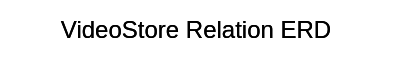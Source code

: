 <mxfile version="10.9.5" type="device"><diagram id="cfqoWD4cOleggZWQCdFQ" name="VideoStore ERD"><mxGraphModel dx="608" dy="293" grid="1" gridSize="10" guides="1" tooltips="1" connect="1" arrows="1" fold="1" page="1" pageScale="1" pageWidth="850" pageHeight="1100" math="0" shadow="0"><root><mxCell id="0"/><mxCell id="1" parent="0"/><mxCell id="TzTwPf3O0_LNsxiBL3vs-2" value="VideoStore Relation ERD" style="text;html=1;strokeColor=none;fillColor=none;align=center;verticalAlign=middle;whiteSpace=wrap;rounded=0;" vertex="1" parent="1"><mxGeometry x="340" y="20" width="196" height="30" as="geometry"/></mxCell><mxCell id="TzTwPf3O0_LNsxiBL3vs-3" value="VideoStore Relation ERD" style="text;html=1;strokeColor=none;fillColor=none;align=center;verticalAlign=middle;whiteSpace=wrap;rounded=0;" vertex="1" parent="1"><mxGeometry x="340" y="20" width="196" height="30" as="geometry"/></mxCell></root></mxGraphModel></diagram></mxfile>